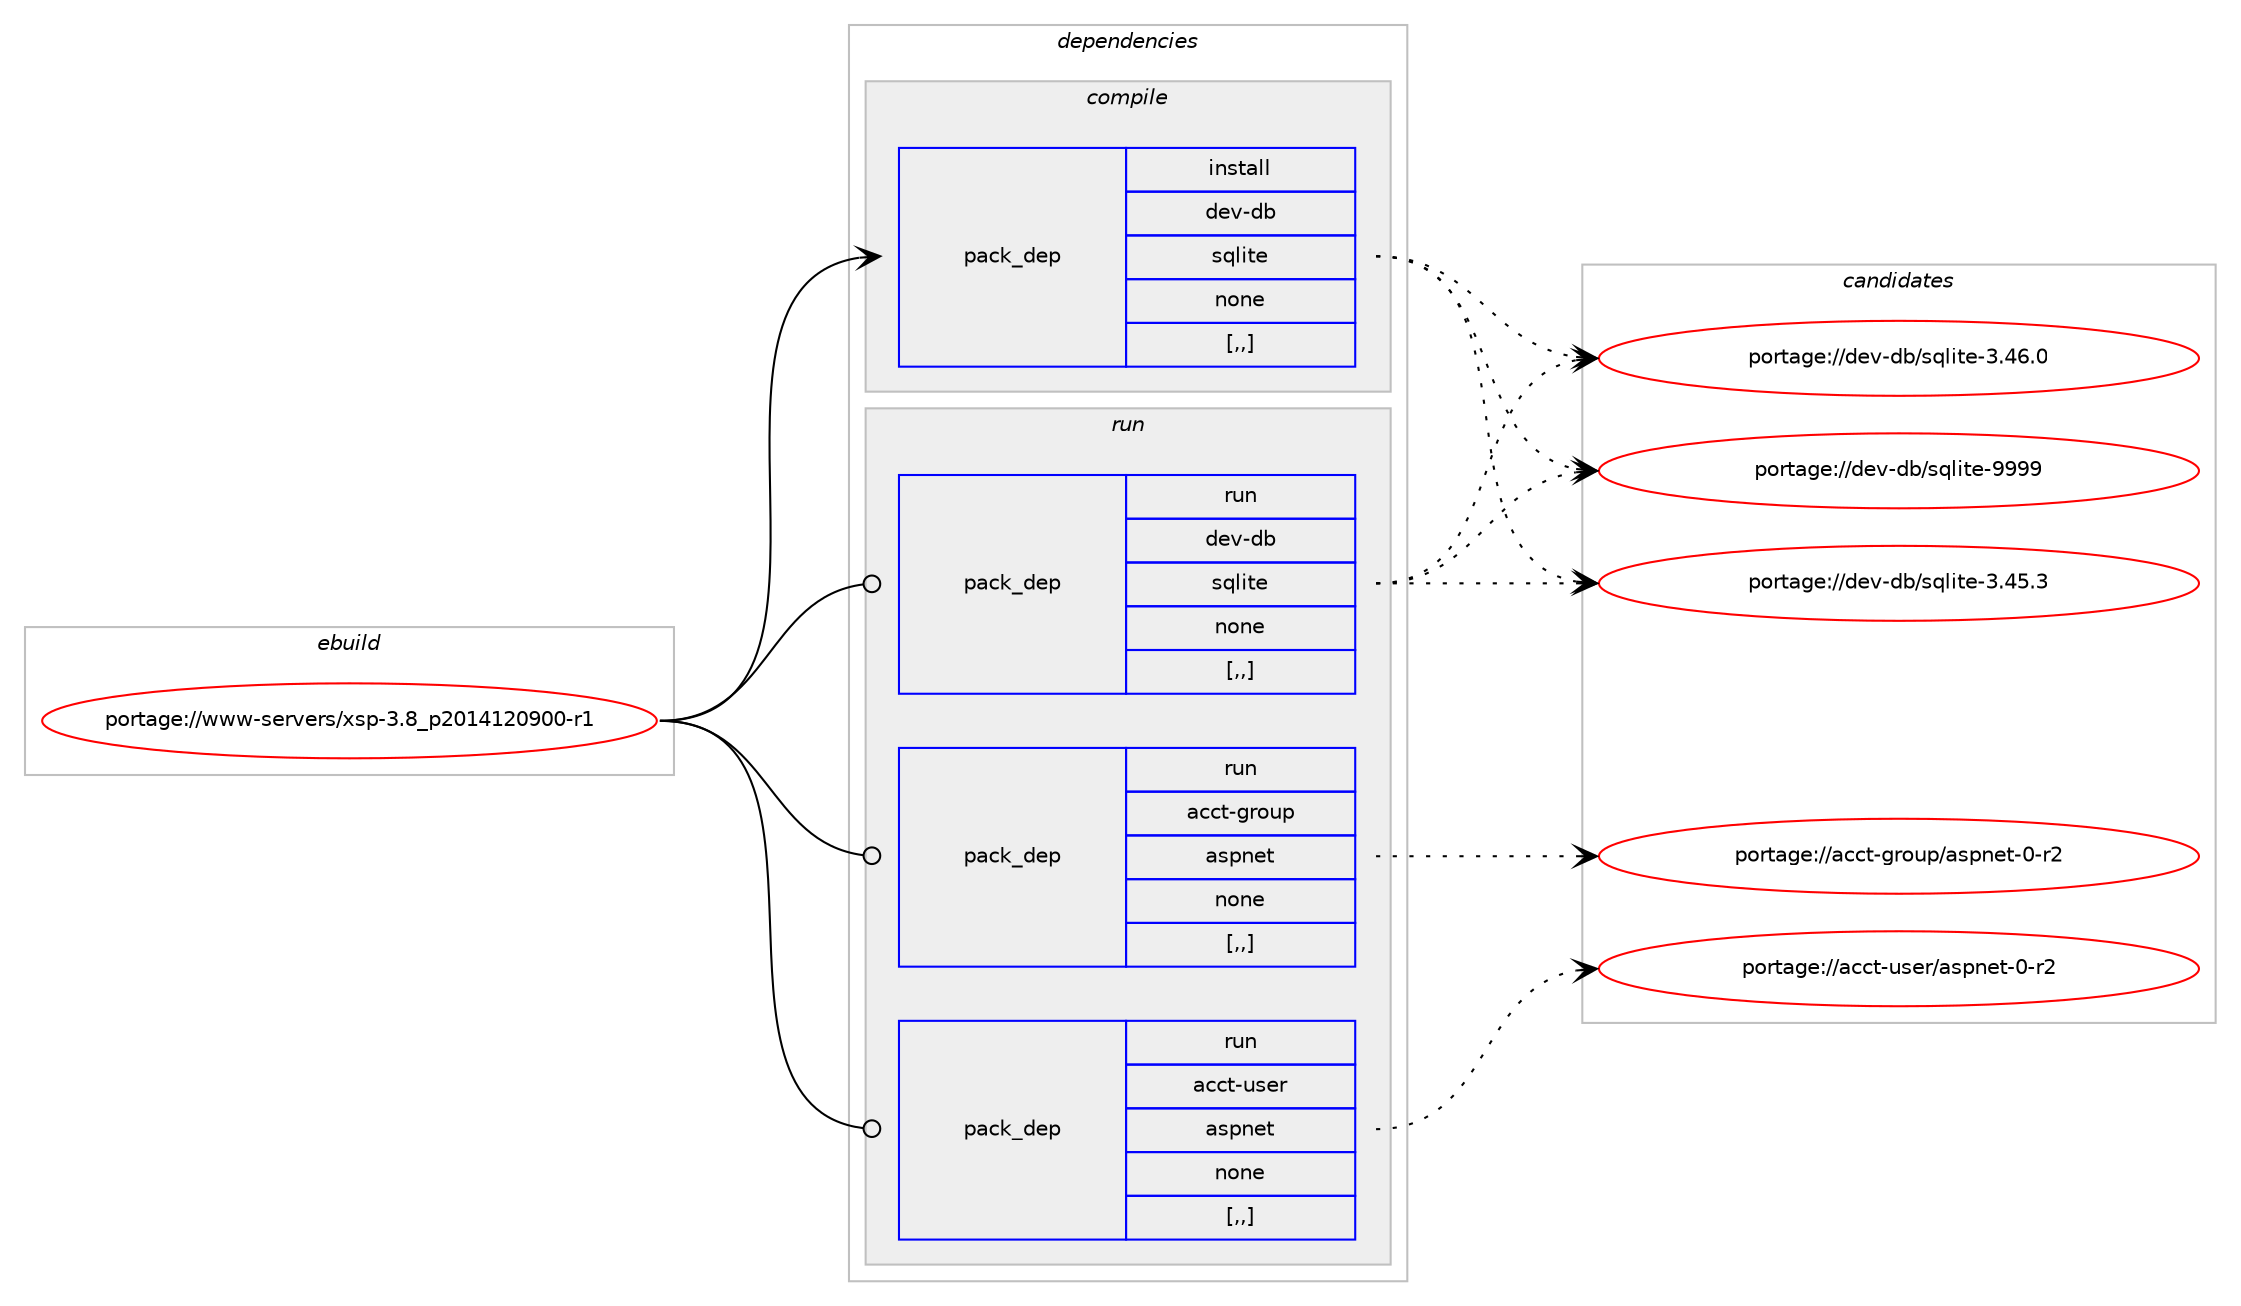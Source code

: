 digraph prolog {

# *************
# Graph options
# *************

newrank=true;
concentrate=true;
compound=true;
graph [rankdir=LR,fontname=Helvetica,fontsize=10,ranksep=1.5];#, ranksep=2.5, nodesep=0.2];
edge  [arrowhead=vee];
node  [fontname=Helvetica,fontsize=10];

# **********
# The ebuild
# **********

subgraph cluster_leftcol {
color=gray;
label=<<i>ebuild</i>>;
id [label="portage://www-servers/xsp-3.8_p2014120900-r1", color=red, width=4, href="../www-servers/xsp-3.8_p2014120900-r1.svg"];
}

# ****************
# The dependencies
# ****************

subgraph cluster_midcol {
color=gray;
label=<<i>dependencies</i>>;
subgraph cluster_compile {
fillcolor="#eeeeee";
style=filled;
label=<<i>compile</i>>;
subgraph pack330192 {
dependency454854 [label=<<TABLE BORDER="0" CELLBORDER="1" CELLSPACING="0" CELLPADDING="4" WIDTH="220"><TR><TD ROWSPAN="6" CELLPADDING="30">pack_dep</TD></TR><TR><TD WIDTH="110">install</TD></TR><TR><TD>dev-db</TD></TR><TR><TD>sqlite</TD></TR><TR><TD>none</TD></TR><TR><TD>[,,]</TD></TR></TABLE>>, shape=none, color=blue];
}
id:e -> dependency454854:w [weight=20,style="solid",arrowhead="vee"];
}
subgraph cluster_compileandrun {
fillcolor="#eeeeee";
style=filled;
label=<<i>compile and run</i>>;
}
subgraph cluster_run {
fillcolor="#eeeeee";
style=filled;
label=<<i>run</i>>;
subgraph pack330193 {
dependency454855 [label=<<TABLE BORDER="0" CELLBORDER="1" CELLSPACING="0" CELLPADDING="4" WIDTH="220"><TR><TD ROWSPAN="6" CELLPADDING="30">pack_dep</TD></TR><TR><TD WIDTH="110">run</TD></TR><TR><TD>acct-group</TD></TR><TR><TD>aspnet</TD></TR><TR><TD>none</TD></TR><TR><TD>[,,]</TD></TR></TABLE>>, shape=none, color=blue];
}
id:e -> dependency454855:w [weight=20,style="solid",arrowhead="odot"];
subgraph pack330194 {
dependency454856 [label=<<TABLE BORDER="0" CELLBORDER="1" CELLSPACING="0" CELLPADDING="4" WIDTH="220"><TR><TD ROWSPAN="6" CELLPADDING="30">pack_dep</TD></TR><TR><TD WIDTH="110">run</TD></TR><TR><TD>acct-user</TD></TR><TR><TD>aspnet</TD></TR><TR><TD>none</TD></TR><TR><TD>[,,]</TD></TR></TABLE>>, shape=none, color=blue];
}
id:e -> dependency454856:w [weight=20,style="solid",arrowhead="odot"];
subgraph pack330195 {
dependency454857 [label=<<TABLE BORDER="0" CELLBORDER="1" CELLSPACING="0" CELLPADDING="4" WIDTH="220"><TR><TD ROWSPAN="6" CELLPADDING="30">pack_dep</TD></TR><TR><TD WIDTH="110">run</TD></TR><TR><TD>dev-db</TD></TR><TR><TD>sqlite</TD></TR><TR><TD>none</TD></TR><TR><TD>[,,]</TD></TR></TABLE>>, shape=none, color=blue];
}
id:e -> dependency454857:w [weight=20,style="solid",arrowhead="odot"];
}
}

# **************
# The candidates
# **************

subgraph cluster_choices {
rank=same;
color=gray;
label=<<i>candidates</i>>;

subgraph choice330192 {
color=black;
nodesep=1;
choice1001011184510098471151131081051161014557575757 [label="portage://dev-db/sqlite-9999", color=red, width=4,href="../dev-db/sqlite-9999.svg"];
choice10010111845100984711511310810511610145514652544648 [label="portage://dev-db/sqlite-3.46.0", color=red, width=4,href="../dev-db/sqlite-3.46.0.svg"];
choice10010111845100984711511310810511610145514652534651 [label="portage://dev-db/sqlite-3.45.3", color=red, width=4,href="../dev-db/sqlite-3.45.3.svg"];
dependency454854:e -> choice1001011184510098471151131081051161014557575757:w [style=dotted,weight="100"];
dependency454854:e -> choice10010111845100984711511310810511610145514652544648:w [style=dotted,weight="100"];
dependency454854:e -> choice10010111845100984711511310810511610145514652534651:w [style=dotted,weight="100"];
}
subgraph choice330193 {
color=black;
nodesep=1;
choice97999911645103114111117112479711511211010111645484511450 [label="portage://acct-group/aspnet-0-r2", color=red, width=4,href="../acct-group/aspnet-0-r2.svg"];
dependency454855:e -> choice97999911645103114111117112479711511211010111645484511450:w [style=dotted,weight="100"];
}
subgraph choice330194 {
color=black;
nodesep=1;
choice97999911645117115101114479711511211010111645484511450 [label="portage://acct-user/aspnet-0-r2", color=red, width=4,href="../acct-user/aspnet-0-r2.svg"];
dependency454856:e -> choice97999911645117115101114479711511211010111645484511450:w [style=dotted,weight="100"];
}
subgraph choice330195 {
color=black;
nodesep=1;
choice1001011184510098471151131081051161014557575757 [label="portage://dev-db/sqlite-9999", color=red, width=4,href="../dev-db/sqlite-9999.svg"];
choice10010111845100984711511310810511610145514652544648 [label="portage://dev-db/sqlite-3.46.0", color=red, width=4,href="../dev-db/sqlite-3.46.0.svg"];
choice10010111845100984711511310810511610145514652534651 [label="portage://dev-db/sqlite-3.45.3", color=red, width=4,href="../dev-db/sqlite-3.45.3.svg"];
dependency454857:e -> choice1001011184510098471151131081051161014557575757:w [style=dotted,weight="100"];
dependency454857:e -> choice10010111845100984711511310810511610145514652544648:w [style=dotted,weight="100"];
dependency454857:e -> choice10010111845100984711511310810511610145514652534651:w [style=dotted,weight="100"];
}
}

}
